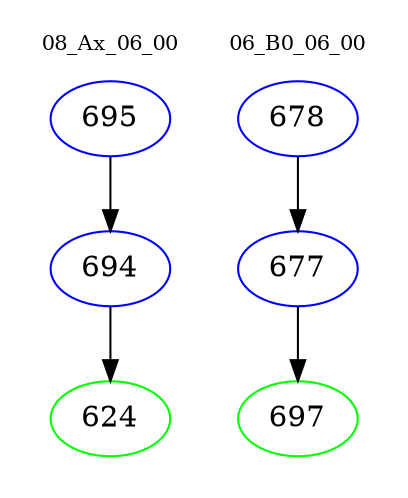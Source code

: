 digraph{
subgraph cluster_0 {
color = white
label = "08_Ax_06_00";
fontsize=10;
T0_695 [label="695", color="blue"]
T0_695 -> T0_694 [color="black"]
T0_694 [label="694", color="blue"]
T0_694 -> T0_624 [color="black"]
T0_624 [label="624", color="green"]
}
subgraph cluster_1 {
color = white
label = "06_B0_06_00";
fontsize=10;
T1_678 [label="678", color="blue"]
T1_678 -> T1_677 [color="black"]
T1_677 [label="677", color="blue"]
T1_677 -> T1_697 [color="black"]
T1_697 [label="697", color="green"]
}
}
